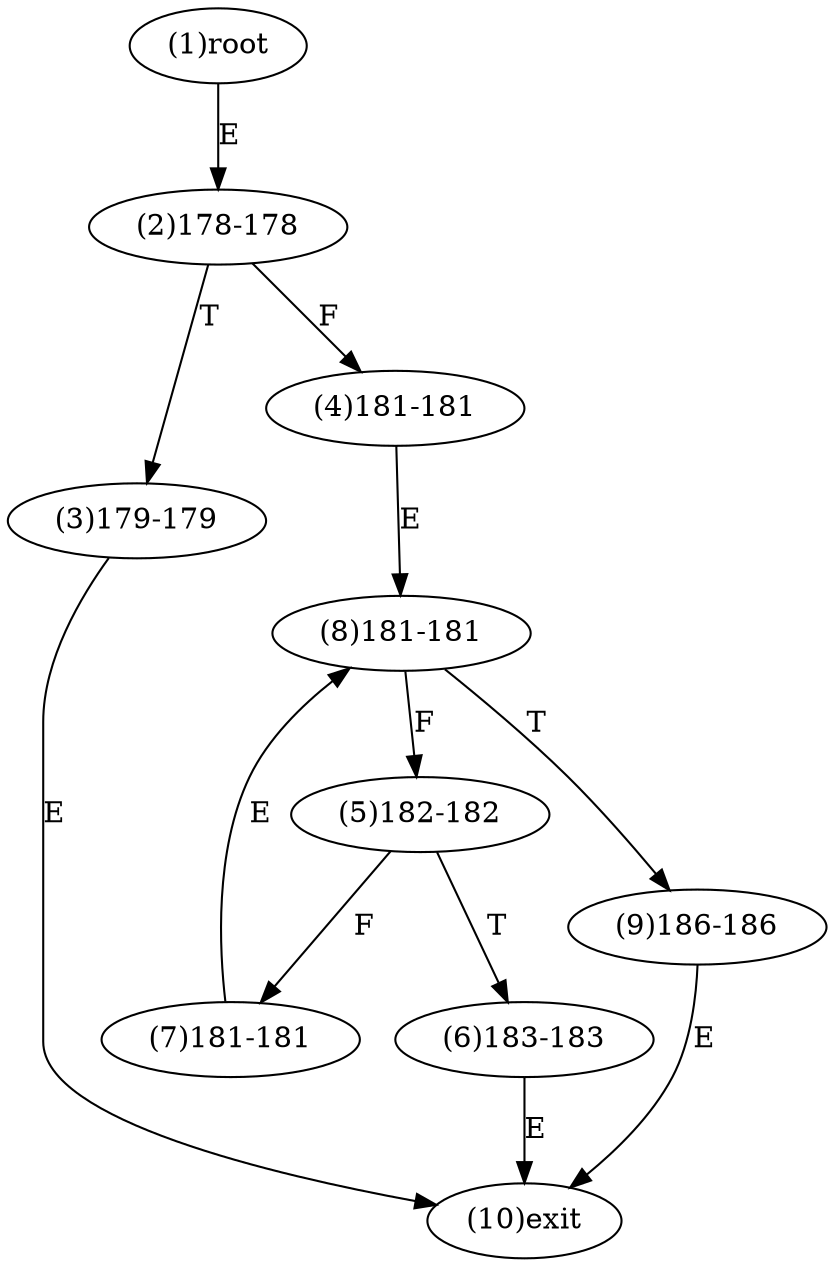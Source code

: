 digraph "" { 
1[ label="(1)root"];
2[ label="(2)178-178"];
3[ label="(3)179-179"];
4[ label="(4)181-181"];
5[ label="(5)182-182"];
6[ label="(6)183-183"];
7[ label="(7)181-181"];
8[ label="(8)181-181"];
9[ label="(9)186-186"];
10[ label="(10)exit"];
1->2[ label="E"];
2->4[ label="F"];
2->3[ label="T"];
3->10[ label="E"];
4->8[ label="E"];
5->7[ label="F"];
5->6[ label="T"];
6->10[ label="E"];
7->8[ label="E"];
8->5[ label="F"];
8->9[ label="T"];
9->10[ label="E"];
}